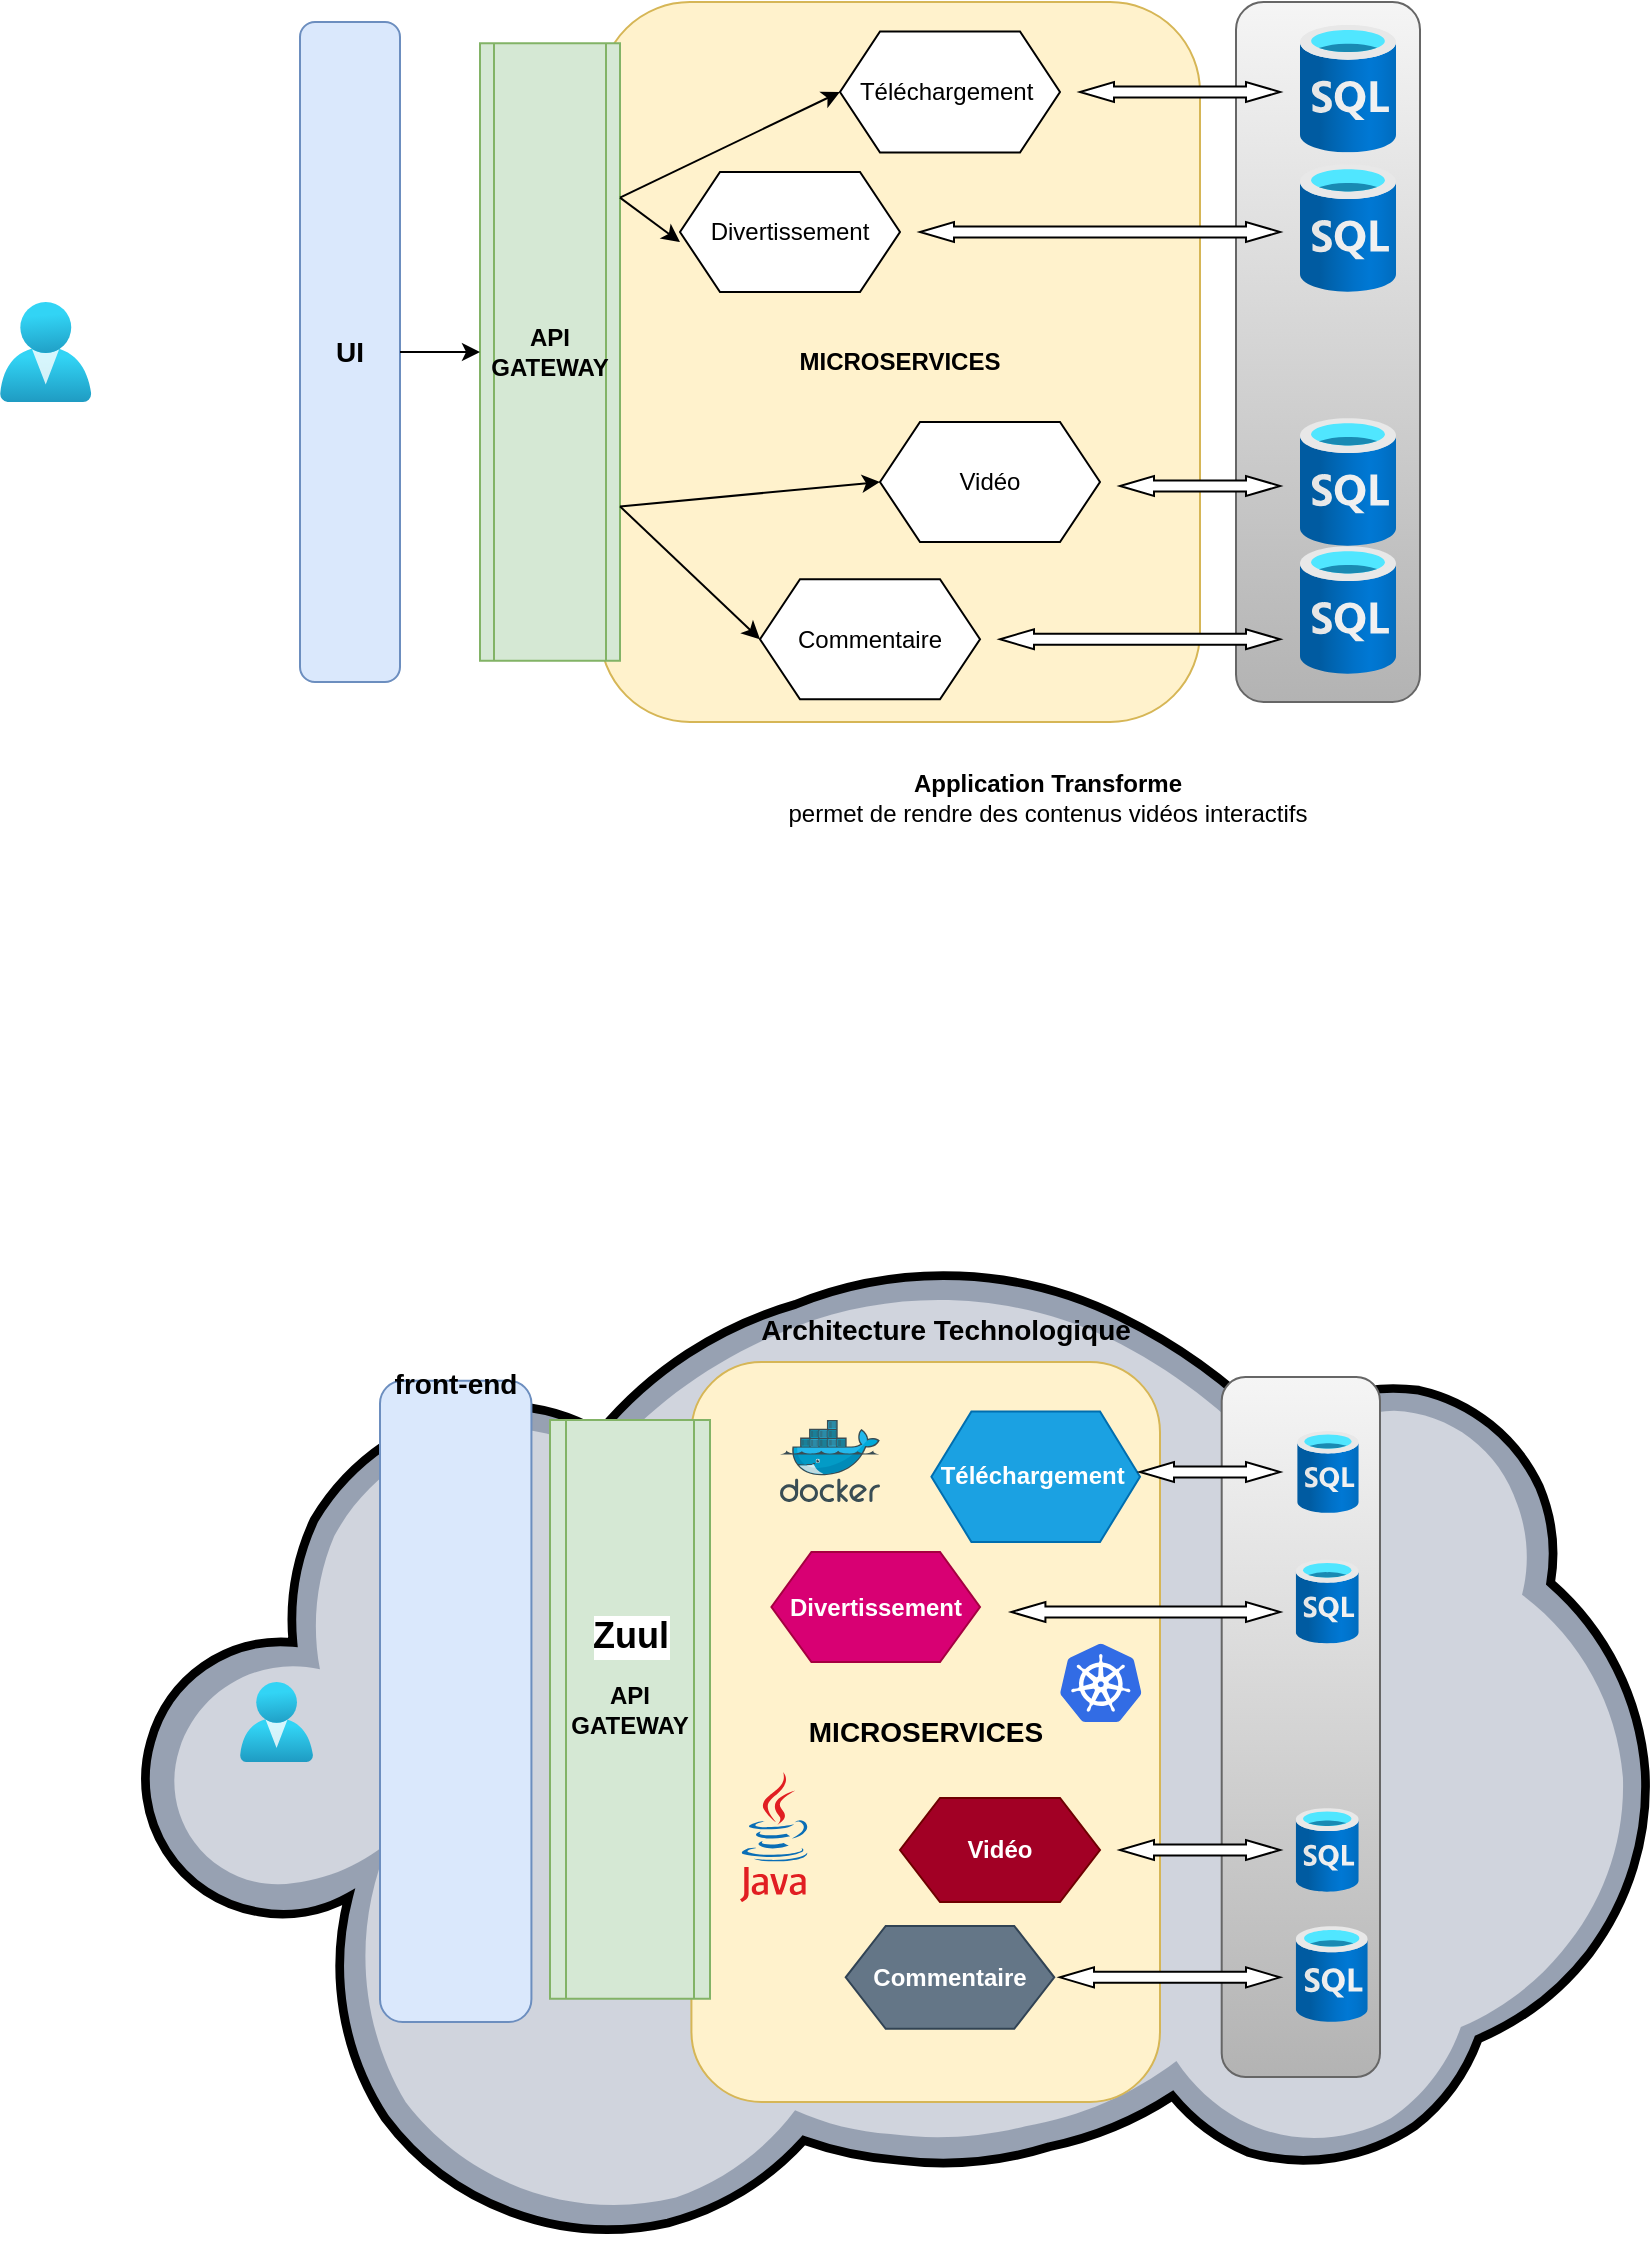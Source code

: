 <mxfile version="14.7.6" type="device" pages="3"><diagram id="pUMc9xVd5Epa0ZoWq3Q0" name="P5_ArchitectureLogiciel"><mxGraphModel dx="1258" dy="524" grid="1" gridSize="10" guides="1" tooltips="1" connect="1" arrows="1" fold="1" page="1" pageScale="1" pageWidth="1654" pageHeight="1169" math="0" shadow="0"><root><mxCell id="0"/><mxCell id="1" parent="0"/><mxCell id="tXisydP2hQz9zdaO1QcT-21" value="" style="verticalLabelPosition=bottom;aspect=fixed;html=1;verticalAlign=top;strokeColor=none;align=center;outlineConnect=0;shape=mxgraph.citrix.cloud;" parent="1" vertex="1"><mxGeometry x="270" y="750" width="754.29" height="492.27" as="geometry"/></mxCell><mxCell id="9t1rPQmI5wJeGuIOxhkQ-2" value="" style="aspect=fixed;html=1;points=[];align=center;image;fontSize=12;image=img/lib/azure2/identity/Users.svg;" parent="1" vertex="1"><mxGeometry x="200" y="270" width="45.71" height="50" as="geometry"/></mxCell><mxCell id="9t1rPQmI5wJeGuIOxhkQ-3" value="&lt;b&gt;&lt;font style=&quot;font-size: 14px&quot;&gt;UI&lt;br&gt;&lt;/font&gt;&lt;/b&gt;" style="rounded=1;whiteSpace=wrap;html=1;rotation=0;fillColor=#dae8fc;strokeColor=#6c8ebf;" parent="1" vertex="1"><mxGeometry x="350" y="130" width="50" height="330" as="geometry"/></mxCell><mxCell id="9t1rPQmI5wJeGuIOxhkQ-5" value="&lt;b&gt;MICROSERVICES&lt;/b&gt;" style="rounded=1;whiteSpace=wrap;html=1;fillColor=#fff2cc;strokeColor=#d6b656;" parent="1" vertex="1"><mxGeometry x="500" y="120" width="300" height="360" as="geometry"/></mxCell><mxCell id="9t1rPQmI5wJeGuIOxhkQ-4" value="&lt;b&gt;API GATEWAY&lt;/b&gt;" style="shape=process;whiteSpace=wrap;html=1;backgroundOutline=1;fillColor=#d5e8d4;strokeColor=#82b366;" parent="1" vertex="1"><mxGeometry x="440" y="140.63" width="70" height="308.75" as="geometry"/></mxCell><mxCell id="9t1rPQmI5wJeGuIOxhkQ-6" value="Téléchargement&amp;nbsp;" style="shape=hexagon;perimeter=hexagonPerimeter2;whiteSpace=wrap;html=1;fixedSize=1;" parent="1" vertex="1"><mxGeometry x="620" y="134.69" width="110" height="60.62" as="geometry"/></mxCell><mxCell id="9t1rPQmI5wJeGuIOxhkQ-7" value="Vidéo" style="shape=hexagon;perimeter=hexagonPerimeter2;whiteSpace=wrap;html=1;fixedSize=1;" parent="1" vertex="1"><mxGeometry x="640" y="330" width="110" height="60" as="geometry"/></mxCell><mxCell id="9t1rPQmI5wJeGuIOxhkQ-8" value="Commentaire" style="shape=hexagon;perimeter=hexagonPerimeter2;whiteSpace=wrap;html=1;fixedSize=1;" parent="1" vertex="1"><mxGeometry x="580" y="408.63" width="110" height="60" as="geometry"/></mxCell><mxCell id="9t1rPQmI5wJeGuIOxhkQ-9" value="Divertissement" style="shape=hexagon;perimeter=hexagonPerimeter2;whiteSpace=wrap;html=1;fixedSize=1;" parent="1" vertex="1"><mxGeometry x="540" y="205" width="110" height="60" as="geometry"/></mxCell><mxCell id="9t1rPQmI5wJeGuIOxhkQ-10" value="" style="rounded=1;whiteSpace=wrap;html=1;gradientColor=#b3b3b3;fillColor=#f5f5f5;strokeColor=#666666;" parent="1" vertex="1"><mxGeometry x="818" y="120" width="92" height="350" as="geometry"/></mxCell><mxCell id="9t1rPQmI5wJeGuIOxhkQ-11" value="" style="aspect=fixed;html=1;points=[];align=center;image;fontSize=12;image=img/lib/azure2/databases/SQL_Database.svg;" parent="1" vertex="1"><mxGeometry x="850" y="131.31" width="48" height="64" as="geometry"/></mxCell><mxCell id="9t1rPQmI5wJeGuIOxhkQ-12" value="" style="aspect=fixed;html=1;points=[];align=center;image;fontSize=12;image=img/lib/azure2/databases/SQL_Database.svg;" parent="1" vertex="1"><mxGeometry x="850" y="201" width="48" height="64" as="geometry"/></mxCell><mxCell id="9t1rPQmI5wJeGuIOxhkQ-13" value="" style="aspect=fixed;html=1;points=[];align=center;image;fontSize=12;image=img/lib/azure2/databases/SQL_Database.svg;" parent="1" vertex="1"><mxGeometry x="850" y="328" width="48" height="64" as="geometry"/></mxCell><mxCell id="9t1rPQmI5wJeGuIOxhkQ-14" value="&lt;span style=&quot;color: rgba(0 , 0 , 0 , 0) ; font-family: monospace ; font-size: 0px ; background-color: rgb(248 , 249 , 250)&quot;&gt;NNo&lt;/span&gt;" style="aspect=fixed;html=1;points=[];align=center;image;fontSize=12;image=img/lib/azure2/databases/SQL_Database.svg;" parent="1" vertex="1"><mxGeometry x="850" y="392" width="48" height="64" as="geometry"/></mxCell><mxCell id="9t1rPQmI5wJeGuIOxhkQ-15" value="" style="html=1;shadow=0;dashed=0;align=center;verticalAlign=middle;shape=mxgraph.arrows2.twoWayArrow;dy=0.45;dx=17;" parent="1" vertex="1"><mxGeometry x="660" y="230" width="180" height="10" as="geometry"/></mxCell><mxCell id="9t1rPQmI5wJeGuIOxhkQ-16" value="" style="html=1;shadow=0;dashed=0;align=center;verticalAlign=middle;shape=mxgraph.arrows2.twoWayArrow;dy=0.45;dx=17;" parent="1" vertex="1"><mxGeometry x="740" y="160" width="100" height="10" as="geometry"/></mxCell><mxCell id="9t1rPQmI5wJeGuIOxhkQ-17" value="" style="html=1;shadow=0;dashed=0;align=center;verticalAlign=middle;shape=mxgraph.arrows2.twoWayArrow;dy=0.45;dx=17;" parent="1" vertex="1"><mxGeometry x="760" y="357" width="80" height="10" as="geometry"/></mxCell><mxCell id="9t1rPQmI5wJeGuIOxhkQ-18" value="" style="html=1;shadow=0;dashed=0;align=center;verticalAlign=middle;shape=mxgraph.arrows2.twoWayArrow;dy=0.45;dx=17;" parent="1" vertex="1"><mxGeometry x="700" y="433.63" width="140" height="10" as="geometry"/></mxCell><mxCell id="S5S-vaUTRnELw6RfT558-2" value="&lt;b&gt;Application Transforme&lt;br&gt;&lt;/b&gt;permet de rendre des contenus vidéos interactifs" style="text;html=1;strokeColor=none;fillColor=none;align=center;verticalAlign=middle;whiteSpace=wrap;rounded=0;" parent="1" vertex="1"><mxGeometry x="483.71" y="492.5" width="480" height="50" as="geometry"/></mxCell><mxCell id="tXisydP2hQz9zdaO1QcT-2" value="" style="aspect=fixed;html=1;points=[];align=center;image;fontSize=12;image=img/lib/azure2/identity/Users.svg;" parent="1" vertex="1"><mxGeometry x="320" y="960" width="36.57" height="40" as="geometry"/></mxCell><mxCell id="tXisydP2hQz9zdaO1QcT-3" value="&lt;b&gt;&lt;font style=&quot;font-size: 14px&quot;&gt;front-end&lt;br&gt;&lt;br&gt;&lt;br&gt;&lt;br&gt;&lt;br&gt;&lt;br&gt;&lt;br&gt;&lt;br&gt;&lt;br&gt;&lt;br&gt;&lt;br&gt;&lt;br&gt;&lt;br&gt;&lt;br&gt;&lt;br&gt;&lt;br&gt;&lt;br&gt;&lt;br&gt;&lt;br&gt;&lt;br&gt;&lt;/font&gt;&lt;/b&gt;" style="rounded=1;whiteSpace=wrap;html=1;rotation=0;fillColor=#dae8fc;strokeColor=#6c8ebf;" parent="1" vertex="1"><mxGeometry x="390" y="809.38" width="75.71" height="320.62" as="geometry"/></mxCell><mxCell id="tXisydP2hQz9zdaO1QcT-4" value="&lt;b&gt;&lt;font style=&quot;font-size: 14px&quot;&gt;MICROSERVICES&lt;/font&gt;&lt;/b&gt;" style="rounded=1;whiteSpace=wrap;html=1;fillColor=#fff2cc;strokeColor=#d6b656;" parent="1" vertex="1"><mxGeometry x="545.71" y="800" width="234.29" height="370" as="geometry"/></mxCell><mxCell id="tXisydP2hQz9zdaO1QcT-5" value="&lt;b&gt;API GATEWAY&lt;/b&gt;" style="shape=process;whiteSpace=wrap;html=1;backgroundOutline=1;fillColor=#d5e8d4;strokeColor=#82b366;" parent="1" vertex="1"><mxGeometry x="475" y="829" width="80" height="289.37" as="geometry"/></mxCell><mxCell id="tXisydP2hQz9zdaO1QcT-6" value="&lt;font style=&quot;vertical-align: inherit&quot;&gt;&lt;font style=&quot;vertical-align: inherit&quot;&gt;&lt;b&gt;Téléchargement&amp;nbsp;&lt;/b&gt;&lt;/font&gt;&lt;/font&gt;" style="shape=hexagon;perimeter=hexagonPerimeter2;whiteSpace=wrap;html=1;fixedSize=1;fillColor=#1ba1e2;strokeColor=#006EAF;fontColor=#ffffff;" parent="1" vertex="1"><mxGeometry x="665.71" y="824.69" width="104.29" height="65.31" as="geometry"/></mxCell><mxCell id="tXisydP2hQz9zdaO1QcT-7" value="&lt;font style=&quot;vertical-align: inherit&quot;&gt;&lt;font style=&quot;vertical-align: inherit&quot;&gt;&lt;b&gt;Vidéo&lt;/b&gt;&lt;/font&gt;&lt;/font&gt;" style="shape=hexagon;perimeter=hexagonPerimeter2;whiteSpace=wrap;html=1;fixedSize=1;fillColor=#a20025;strokeColor=#6F0000;fontColor=#ffffff;" parent="1" vertex="1"><mxGeometry x="650" y="1018" width="100" height="52" as="geometry"/></mxCell><mxCell id="tXisydP2hQz9zdaO1QcT-8" value="&lt;font style=&quot;vertical-align: inherit&quot;&gt;&lt;font style=&quot;vertical-align: inherit&quot;&gt;&lt;b&gt;Commentaire&lt;/b&gt;&lt;/font&gt;&lt;/font&gt;" style="shape=hexagon;perimeter=hexagonPerimeter2;whiteSpace=wrap;html=1;fixedSize=1;fillColor=#647687;strokeColor=#314354;fontColor=#ffffff;" parent="1" vertex="1"><mxGeometry x="622.85" y="1082" width="104.29" height="51.37" as="geometry"/></mxCell><mxCell id="tXisydP2hQz9zdaO1QcT-9" value="&lt;font style=&quot;vertical-align: inherit&quot;&gt;&lt;font style=&quot;vertical-align: inherit&quot;&gt;&lt;b&gt;Divertissement&lt;/b&gt;&lt;/font&gt;&lt;/font&gt;" style="shape=hexagon;perimeter=hexagonPerimeter2;whiteSpace=wrap;html=1;fixedSize=1;fillColor=#d80073;strokeColor=#A50040;fontColor=#ffffff;" parent="1" vertex="1"><mxGeometry x="585.71" y="895" width="104.29" height="55" as="geometry"/></mxCell><mxCell id="tXisydP2hQz9zdaO1QcT-10" value="" style="rounded=1;whiteSpace=wrap;html=1;gradientColor=#b3b3b3;fillColor=#f5f5f5;strokeColor=#666666;" parent="1" vertex="1"><mxGeometry x="810.85" y="807.5" width="79.15" height="350" as="geometry"/></mxCell><mxCell id="tXisydP2hQz9zdaO1QcT-11" value="" style="aspect=fixed;html=1;points=[];align=center;image;fontSize=12;image=img/lib/azure2/databases/SQL_Database.svg;" parent="1" vertex="1"><mxGeometry x="848.61" y="834.5" width="30.76" height="41" as="geometry"/></mxCell><mxCell id="tXisydP2hQz9zdaO1QcT-12" value="" style="aspect=fixed;html=1;points=[];align=center;image;fontSize=12;image=img/lib/azure2/databases/SQL_Database.svg;" parent="1" vertex="1"><mxGeometry x="847.87" y="898.81" width="31.5" height="42" as="geometry"/></mxCell><mxCell id="tXisydP2hQz9zdaO1QcT-13" value="" style="aspect=fixed;html=1;points=[];align=center;image;fontSize=12;image=img/lib/azure2/databases/SQL_Database.svg;" parent="1" vertex="1"><mxGeometry x="847.87" y="1023" width="31.5" height="42" as="geometry"/></mxCell><mxCell id="tXisydP2hQz9zdaO1QcT-14" value="&lt;span style=&quot;color: rgba(0 , 0 , 0 , 0) ; font-family: monospace ; font-size: 0px ; background-color: rgb(248 , 249 , 250)&quot;&gt;NNo&lt;/span&gt;" style="aspect=fixed;html=1;points=[];align=center;image;fontSize=12;image=img/lib/azure2/databases/SQL_Database.svg;" parent="1" vertex="1"><mxGeometry x="847.87" y="1082" width="36" height="48" as="geometry"/></mxCell><mxCell id="tXisydP2hQz9zdaO1QcT-15" value="" style="html=1;shadow=0;dashed=0;align=center;verticalAlign=middle;shape=mxgraph.arrows2.twoWayArrow;dy=0.45;dx=17;" parent="1" vertex="1"><mxGeometry x="705.71" y="920" width="134.29" height="10" as="geometry"/></mxCell><mxCell id="tXisydP2hQz9zdaO1QcT-16" value="" style="html=1;shadow=0;dashed=0;align=center;verticalAlign=middle;shape=mxgraph.arrows2.twoWayArrow;dy=0.45;dx=17;" parent="1" vertex="1"><mxGeometry x="770" y="850" width="70" height="10" as="geometry"/></mxCell><mxCell id="tXisydP2hQz9zdaO1QcT-17" value="" style="html=1;shadow=0;dashed=0;align=center;verticalAlign=middle;shape=mxgraph.arrows2.twoWayArrow;dy=0.45;dx=17;" parent="1" vertex="1"><mxGeometry x="760" y="1039" width="80" height="10" as="geometry"/></mxCell><mxCell id="tXisydP2hQz9zdaO1QcT-18" value="" style="html=1;shadow=0;dashed=0;align=center;verticalAlign=middle;shape=mxgraph.arrows2.twoWayArrow;dy=0.45;dx=17;" parent="1" vertex="1"><mxGeometry x="730" y="1102.68" width="110" height="10" as="geometry"/></mxCell><mxCell id="tXisydP2hQz9zdaO1QcT-19" value="&lt;b&gt;&lt;font style=&quot;font-size: 14px&quot;&gt;Architecture Technologique&lt;/font&gt;&lt;/b&gt;" style="text;html=1;strokeColor=none;fillColor=none;align=center;verticalAlign=middle;whiteSpace=wrap;rounded=0;" parent="1" vertex="1"><mxGeometry x="528" y="759.38" width="290" height="50" as="geometry"/></mxCell><mxCell id="tXisydP2hQz9zdaO1QcT-22" value="" style="endArrow=classic;html=1;exitX=1;exitY=0.5;exitDx=0;exitDy=0;entryX=0;entryY=0.5;entryDx=0;entryDy=0;" parent="1" source="9t1rPQmI5wJeGuIOxhkQ-3" target="9t1rPQmI5wJeGuIOxhkQ-4" edge="1"><mxGeometry width="50" height="50" relative="1" as="geometry"><mxPoint x="530" y="370" as="sourcePoint"/><mxPoint x="580" y="320" as="targetPoint"/></mxGeometry></mxCell><mxCell id="tXisydP2hQz9zdaO1QcT-23" value="" style="endArrow=classic;html=1;exitX=1;exitY=0.75;exitDx=0;exitDy=0;entryX=0;entryY=0.5;entryDx=0;entryDy=0;" parent="1" source="9t1rPQmI5wJeGuIOxhkQ-4" target="9t1rPQmI5wJeGuIOxhkQ-8" edge="1"><mxGeometry width="50" height="50" relative="1" as="geometry"><mxPoint x="530" y="370" as="sourcePoint"/><mxPoint x="580" y="320" as="targetPoint"/></mxGeometry></mxCell><mxCell id="tXisydP2hQz9zdaO1QcT-24" value="" style="endArrow=classic;html=1;exitX=1;exitY=0.75;exitDx=0;exitDy=0;entryX=0;entryY=0.5;entryDx=0;entryDy=0;" parent="1" source="9t1rPQmI5wJeGuIOxhkQ-4" target="9t1rPQmI5wJeGuIOxhkQ-7" edge="1"><mxGeometry width="50" height="50" relative="1" as="geometry"><mxPoint x="530" y="370" as="sourcePoint"/><mxPoint x="580" y="320" as="targetPoint"/></mxGeometry></mxCell><mxCell id="tXisydP2hQz9zdaO1QcT-25" value="" style="endArrow=classic;html=1;exitX=1;exitY=0.25;exitDx=0;exitDy=0;entryX=0;entryY=0.5;entryDx=0;entryDy=0;" parent="1" source="9t1rPQmI5wJeGuIOxhkQ-4" target="9t1rPQmI5wJeGuIOxhkQ-6" edge="1"><mxGeometry width="50" height="50" relative="1" as="geometry"><mxPoint x="530" y="370" as="sourcePoint"/><mxPoint x="580" y="320" as="targetPoint"/></mxGeometry></mxCell><mxCell id="tXisydP2hQz9zdaO1QcT-26" value="" style="endArrow=classic;html=1;exitX=1;exitY=0.25;exitDx=0;exitDy=0;" parent="1" source="9t1rPQmI5wJeGuIOxhkQ-4" edge="1"><mxGeometry width="50" height="50" relative="1" as="geometry"><mxPoint x="530" y="370" as="sourcePoint"/><mxPoint x="540" y="240" as="targetPoint"/></mxGeometry></mxCell><mxCell id="gIbeKKlqpAtCAZjlIzEW-1" value="" style="shape=image;html=1;verticalAlign=top;verticalLabelPosition=bottom;labelBackgroundColor=#ffffff;imageAspect=0;aspect=fixed;image=https://cdn4.iconfinder.com/data/icons/logos-and-brands/512/21_Angular_logo_logos-128.png" parent="1" vertex="1"><mxGeometry x="401.85" y="940.81" width="52" height="52" as="geometry"/></mxCell><mxCell id="gIbeKKlqpAtCAZjlIzEW-2" value="&lt;b&gt;&lt;font style=&quot;font-size: 18px&quot;&gt;Zuul&lt;/font&gt;&lt;/b&gt;" style="shape=image;html=1;verticalAlign=top;verticalLabelPosition=bottom;labelBackgroundColor=#ffffff;imageAspect=0;aspect=fixed;image=https://cdn2.iconfinder.com/data/icons/metro-ui-dock/128/Netflix.png" parent="1" vertex="1"><mxGeometry x="490" y="870" width="50" height="50" as="geometry"/></mxCell><mxCell id="gIbeKKlqpAtCAZjlIzEW-3" value="" style="dashed=0;outlineConnect=0;html=1;align=center;labelPosition=center;verticalLabelPosition=bottom;verticalAlign=top;shape=mxgraph.weblogos.java" parent="1" vertex="1"><mxGeometry x="570" y="1005" width="34.4" height="65" as="geometry"/></mxCell><mxCell id="gIbeKKlqpAtCAZjlIzEW-8" value="" style="aspect=fixed;html=1;points=[];align=center;image;fontSize=12;image=img/lib/mscae/Docker.svg;" parent="1" vertex="1"><mxGeometry x="590" y="829" width="50" height="41" as="geometry"/></mxCell><mxCell id="gIbeKKlqpAtCAZjlIzEW-9" value="" style="aspect=fixed;html=1;points=[];align=center;image;fontSize=12;image=img/lib/mscae/Kubernetes.svg;" parent="1" vertex="1"><mxGeometry x="730" y="940.81" width="40.82" height="39.19" as="geometry"/></mxCell></root></mxGraphModel></diagram><diagram id="hjL-V4c-3kg9v6kf9iGP" name="ProcessMediaComp"><mxGraphModel dx="806" dy="433" grid="1" gridSize="10" guides="1" tooltips="1" connect="1" arrows="1" fold="1" page="1" pageScale="1" pageWidth="1654" pageHeight="1169" math="0" shadow="0"><root><mxCell id="fAOwIdGomy9TJNOROD_w-0"/><mxCell id="fAOwIdGomy9TJNOROD_w-1" parent="fAOwIdGomy9TJNOROD_w-0"/><mxCell id="n7_NuazcCEwpiNSKnWYQ-0" value="&lt;b&gt;Création de vidéo non interactive&lt;/b&gt;" style="rounded=1;whiteSpace=wrap;html=1;fillColor=#fff2cc;strokeColor=#d6b656;" parent="fAOwIdGomy9TJNOROD_w-1" vertex="1"><mxGeometry x="180" y="200" width="120" height="150" as="geometry"/></mxCell><mxCell id="n7_NuazcCEwpiNSKnWYQ-1" value="" style="shape=flexArrow;endArrow=classic;html=1;" parent="fAOwIdGomy9TJNOROD_w-1" edge="1"><mxGeometry width="50" height="50" relative="1" as="geometry"><mxPoint x="330" y="274.5" as="sourcePoint"/><mxPoint x="425" y="275" as="targetPoint"/></mxGeometry></mxCell><mxCell id="n7_NuazcCEwpiNSKnWYQ-2" value="&lt;b&gt;Ajout de l'interactivité&lt;/b&gt;" style="rounded=1;whiteSpace=wrap;html=1;fillColor=#dae8fc;strokeColor=#6c8ebf;" parent="fAOwIdGomy9TJNOROD_w-1" vertex="1"><mxGeometry x="440" y="200" width="120" height="150" as="geometry"/></mxCell><mxCell id="n7_NuazcCEwpiNSKnWYQ-3" value="" style="shape=flexArrow;endArrow=classic;html=1;" parent="fAOwIdGomy9TJNOROD_w-1" edge="1"><mxGeometry width="50" height="50" relative="1" as="geometry"><mxPoint x="580" y="269.5" as="sourcePoint"/><mxPoint x="675" y="270" as="targetPoint"/><Array as="points"><mxPoint x="655" y="270"/></Array></mxGeometry></mxCell><mxCell id="n7_NuazcCEwpiNSKnWYQ-4" value="&lt;b&gt;Média composite&lt;/b&gt;" style="rounded=1;whiteSpace=wrap;html=1;fillColor=#d5e8d4;strokeColor=#82b366;" parent="fAOwIdGomy9TJNOROD_w-1" vertex="1"><mxGeometry x="690" y="200" width="120" height="150" as="geometry"/></mxCell><mxCell id="JrNVkywK7n35lD8ylv4X-1" value="&lt;font style=&quot;font-size: 18px&quot;&gt;&lt;b&gt;Processus de création de média composite&lt;/b&gt;&lt;/font&gt;" style="text;html=1;strokeColor=none;fillColor=none;align=center;verticalAlign=middle;whiteSpace=wrap;rounded=0;" parent="fAOwIdGomy9TJNOROD_w-1" vertex="1"><mxGeometry x="260" y="130" width="440" height="60" as="geometry"/></mxCell><mxCell id="tNy2lYZ1X1J8c4fPFJAF-0" value="&lt;b&gt;&lt;font style=&quot;font-size: 14px&quot;&gt;Département clé&lt;/font&gt;&lt;/b&gt;" style="rounded=0;whiteSpace=wrap;html=1;fillColor=#f0a30a;strokeColor=#BD7000;fontColor=#000000;" parent="fAOwIdGomy9TJNOROD_w-1" vertex="1"><mxGeometry x="180" y="400" width="120" height="70" as="geometry"/></mxCell><mxCell id="tNy2lYZ1X1J8c4fPFJAF-1" value="&lt;b&gt;&lt;font style=&quot;font-size: 14px&quot;&gt;Département clé&lt;/font&gt;&lt;/b&gt;" style="rounded=0;whiteSpace=wrap;html=1;fillColor=#f0a30a;strokeColor=#BD7000;fontColor=#000000;" parent="fAOwIdGomy9TJNOROD_w-1" vertex="1"><mxGeometry x="440" y="400" width="120" height="70" as="geometry"/></mxCell><mxCell id="tNy2lYZ1X1J8c4fPFJAF-2" value="" style="endArrow=none;dashed=1;html=1;dashPattern=1 3;strokeWidth=2;exitX=0.5;exitY=0;exitDx=0;exitDy=0;entryX=0.5;entryY=1;entryDx=0;entryDy=0;" parent="fAOwIdGomy9TJNOROD_w-1" source="tNy2lYZ1X1J8c4fPFJAF-0" target="n7_NuazcCEwpiNSKnWYQ-0" edge="1"><mxGeometry width="50" height="50" relative="1" as="geometry"><mxPoint x="480" y="360" as="sourcePoint"/><mxPoint x="530" y="310" as="targetPoint"/></mxGeometry></mxCell><mxCell id="tNy2lYZ1X1J8c4fPFJAF-3" value="" style="endArrow=none;dashed=1;html=1;dashPattern=1 3;strokeWidth=2;exitX=0.442;exitY=0.014;exitDx=0;exitDy=0;exitPerimeter=0;entryX=0.45;entryY=0.993;entryDx=0;entryDy=0;entryPerimeter=0;" parent="fAOwIdGomy9TJNOROD_w-1" source="tNy2lYZ1X1J8c4fPFJAF-1" target="n7_NuazcCEwpiNSKnWYQ-2" edge="1"><mxGeometry width="50" height="50" relative="1" as="geometry"><mxPoint x="480" y="360" as="sourcePoint"/><mxPoint x="530" y="310" as="targetPoint"/></mxGeometry></mxCell></root></mxGraphModel></diagram><diagram id="6nB-aErFoxFwyBgQGFFw" name="P5_ArchitecureCible"><mxGraphModel dx="1258" dy="467" grid="1" gridSize="10" guides="1" tooltips="1" connect="1" arrows="1" fold="1" page="1" pageScale="1" pageWidth="1654" pageHeight="1169" math="0" shadow="0"><root><mxCell id="tL6YyTxdgwVp3SlDPgAo-0"/><mxCell id="tL6YyTxdgwVp3SlDPgAo-1" parent="tL6YyTxdgwVp3SlDPgAo-0"/><mxCell id="nYwAxlq-mWg6T8omfRET-1" value="&lt;b&gt;CLOUD&lt;/b&gt;" style="verticalLabelPosition=bottom;aspect=fixed;html=1;verticalAlign=top;strokeColor=none;align=center;outlineConnect=0;shape=mxgraph.citrix.cloud;" parent="tL6YyTxdgwVp3SlDPgAo-1" vertex="1"><mxGeometry x="740" y="480" width="247.84" height="161.75" as="geometry"/></mxCell><mxCell id="JIOysM3Du1MkoucuSuc--4" value="" style="rounded=1;whiteSpace=wrap;html=1;" parent="tL6YyTxdgwVp3SlDPgAo-1" vertex="1"><mxGeometry x="1080" y="480" width="160" height="210" as="geometry"/></mxCell><mxCell id="tL6YyTxdgwVp3SlDPgAo-2" value="Pub&amp;nbsp;" style="rounded=1;whiteSpace=wrap;html=1;fillColor=#f8cecc;strokeColor=#b85450;" parent="tL6YyTxdgwVp3SlDPgAo-1" vertex="1"><mxGeometry x="540" y="555" width="120" height="60" as="geometry"/></mxCell><mxCell id="tL6YyTxdgwVp3SlDPgAo-4" value="Médias composites" style="rounded=1;whiteSpace=wrap;html=1;fillColor=#cce5ff;strokeColor=#36393d;" parent="tL6YyTxdgwVp3SlDPgAo-1" vertex="1"><mxGeometry x="1080" y="440" width="160" height="30" as="geometry"/></mxCell><mxCell id="tL6YyTxdgwVp3SlDPgAo-5" value="" style="html=1;shadow=0;dashed=0;align=center;verticalAlign=middle;shape=mxgraph.arrows2.arrow;dy=0.6;dx=40;notch=0;fillColor=#d5e8d4;strokeColor=#82b366;" parent="tL6YyTxdgwVp3SlDPgAo-1" vertex="1"><mxGeometry x="670" y="570" width="70" height="30" as="geometry"/></mxCell><mxCell id="tL6YyTxdgwVp3SlDPgAo-9" value="" style="html=1;shadow=0;dashed=0;align=center;verticalAlign=middle;shape=mxgraph.arrows2.arrow;dy=0.44;dx=44;notch=0;fillColor=#d5e8d4;strokeColor=#82b366;" parent="tL6YyTxdgwVp3SlDPgAo-1" vertex="1"><mxGeometry x="1000" y="548.38" width="70" height="25" as="geometry"/></mxCell><mxCell id="tL6YyTxdgwVp3SlDPgAo-10" value="Animation" style="rounded=1;whiteSpace=wrap;html=1;fillColor=#f8cecc;strokeColor=#b85450;" parent="tL6YyTxdgwVp3SlDPgAo-1" vertex="1"><mxGeometry x="540" y="480" width="120" height="60" as="geometry"/></mxCell><mxCell id="tL6YyTxdgwVp3SlDPgAo-11" value="&amp;nbsp;Documentaire" style="rounded=1;whiteSpace=wrap;html=1;fillColor=#f8cecc;strokeColor=#b85450;" parent="tL6YyTxdgwVp3SlDPgAo-1" vertex="1"><mxGeometry x="540" y="630" width="120" height="60" as="geometry"/></mxCell><mxCell id="tL6YyTxdgwVp3SlDPgAo-12" value="" style="html=1;shadow=0;dashed=0;align=center;verticalAlign=middle;shape=mxgraph.arrows2.arrow;dy=0.6;dx=40;notch=0;fillColor=#d5e8d4;strokeColor=#82b366;" parent="tL6YyTxdgwVp3SlDPgAo-1" vertex="1"><mxGeometry x="670" y="635" width="70" height="30" as="geometry"/></mxCell><mxCell id="tL6YyTxdgwVp3SlDPgAo-13" value="" style="html=1;shadow=0;dashed=0;align=center;verticalAlign=middle;shape=mxgraph.arrows2.arrow;dy=0.6;dx=40;notch=0;fillColor=#d5e8d4;strokeColor=#82b366;" parent="tL6YyTxdgwVp3SlDPgAo-1" vertex="1"><mxGeometry x="670" y="500" width="70" height="30" as="geometry"/></mxCell><mxCell id="JIOysM3Du1MkoucuSuc--1" value="Animations&lt;br&gt;interactives" style="rounded=1;whiteSpace=wrap;html=1;fillColor=#e1d5e7;strokeColor=#9673a6;" parent="tL6YyTxdgwVp3SlDPgAo-1" vertex="1"><mxGeometry x="1100" y="495" width="120" height="60" as="geometry"/></mxCell><mxCell id="JIOysM3Du1MkoucuSuc--2" value="Pubs&lt;br&gt;&amp;nbsp;interactives&amp;nbsp;" style="rounded=1;whiteSpace=wrap;html=1;fillColor=#e1d5e7;strokeColor=#9673a6;" parent="tL6YyTxdgwVp3SlDPgAo-1" vertex="1"><mxGeometry x="1100" y="557.5" width="120" height="60" as="geometry"/></mxCell><mxCell id="JIOysM3Du1MkoucuSuc--3" value="&amp;nbsp;Documentaires interactifs" style="rounded=1;whiteSpace=wrap;html=1;fillColor=#e1d5e7;strokeColor=#9673a6;" parent="tL6YyTxdgwVp3SlDPgAo-1" vertex="1"><mxGeometry x="1100" y="620" width="120" height="60" as="geometry"/></mxCell><mxCell id="bbrY26J9hph4qZRTqnV4-0" value="Médias&amp;nbsp;" style="rounded=1;whiteSpace=wrap;html=1;fillColor=#cce5ff;strokeColor=#36393d;" parent="tL6YyTxdgwVp3SlDPgAo-1" vertex="1"><mxGeometry x="530" y="440" width="130" height="30" as="geometry"/></mxCell><mxCell id="bbrY26J9hph4qZRTqnV4-2" value="Application Transforme" style="ellipse;whiteSpace=wrap;html=1;" parent="tL6YyTxdgwVp3SlDPgAo-1" vertex="1"><mxGeometry x="780" y="520" width="80" height="65" as="geometry"/></mxCell><mxCell id="bbrY26J9hph4qZRTqnV4-3" value="Vidio360" style="ellipse;whiteSpace=wrap;html=1;" parent="tL6YyTxdgwVp3SlDPgAo-1" vertex="1"><mxGeometry x="880" y="540" width="80" height="65" as="geometry"/></mxCell><mxCell id="bbrY26J9hph4qZRTqnV4-4" value="&lt;b&gt;&lt;br&gt;&lt;br&gt;&lt;br&gt;&lt;br&gt;&lt;br&gt;Studio d'animation&lt;br&gt;&lt;br&gt;&lt;br&gt;&lt;br&gt;&lt;br&gt;&lt;br&gt;&lt;br&gt;&lt;br&gt;&lt;br&gt;&lt;br&gt;&lt;/b&gt;" style="rounded=1;whiteSpace=wrap;html=1;fillColor=#fff2cc;strokeColor=#d6b656;" parent="tL6YyTxdgwVp3SlDPgAo-1" vertex="1"><mxGeometry x="260" y="450" width="170" height="90" as="geometry"/></mxCell><mxCell id="bbrY26J9hph4qZRTqnV4-5" value="&lt;b&gt;back-office&lt;br&gt;&lt;br&gt;&lt;br&gt;&lt;br&gt;&lt;br&gt;&lt;br&gt;&lt;br&gt;&lt;br&gt;&lt;br&gt;&lt;br&gt;&lt;br&gt;&amp;nbsp;&amp;nbsp;&lt;br&gt;&lt;br&gt;&lt;/b&gt;" style="rounded=1;whiteSpace=wrap;html=1;fillColor=#fff2cc;strokeColor=#d6b656;" parent="tL6YyTxdgwVp3SlDPgAo-1" vertex="1"><mxGeometry x="260" y="557.5" width="170" height="182.5" as="geometry"/></mxCell><mxCell id="bbrY26J9hph4qZRTqnV4-6" value="&amp;nbsp;animation 2D" style="ellipse;whiteSpace=wrap;html=1;" parent="tL6YyTxdgwVp3SlDPgAo-1" vertex="1"><mxGeometry x="270" y="480" width="70" height="50" as="geometry"/></mxCell><mxCell id="bbrY26J9hph4qZRTqnV4-7" value="&amp;nbsp;animation 3D" style="ellipse;whiteSpace=wrap;html=1;" parent="tL6YyTxdgwVp3SlDPgAo-1" vertex="1"><mxGeometry x="350" y="485" width="70" height="50" as="geometry"/></mxCell><mxCell id="bbrY26J9hph4qZRTqnV4-8" value="Enregistrement audio vidéo" style="ellipse;whiteSpace=wrap;html=1;" parent="tL6YyTxdgwVp3SlDPgAo-1" vertex="1"><mxGeometry x="270" y="585" width="100" height="70" as="geometry"/></mxCell><mxCell id="bbrY26J9hph4qZRTqnV4-9" value="mixage,montage et effet" style="ellipse;whiteSpace=wrap;html=1;" parent="tL6YyTxdgwVp3SlDPgAo-1" vertex="1"><mxGeometry x="300" y="655" width="120" height="65" as="geometry"/></mxCell><mxCell id="bbrY26J9hph4qZRTqnV4-10" value="" style="html=1;shadow=0;dashed=0;align=center;verticalAlign=middle;shape=mxgraph.arrows2.arrow;dy=0.6;dx=40;notch=0;fillColor=#d5e8d4;strokeColor=#82b366;" parent="tL6YyTxdgwVp3SlDPgAo-1" vertex="1"><mxGeometry x="440" y="570" width="90" height="45" as="geometry"/></mxCell><mxCell id="bbrY26J9hph4qZRTqnV4-11" value="" style="html=1;shadow=0;dashed=0;align=center;verticalAlign=middle;shape=mxgraph.arrows2.arrow;dy=0.6;dx=40;notch=0;fillColor=#d5e8d4;strokeColor=#82b366;" parent="tL6YyTxdgwVp3SlDPgAo-1" vertex="1"><mxGeometry x="440" y="635" width="90" height="45" as="geometry"/></mxCell><mxCell id="bbrY26J9hph4qZRTqnV4-12" value="" style="html=1;shadow=0;dashed=0;align=center;verticalAlign=middle;shape=mxgraph.arrows2.arrow;dy=0.6;dx=40;notch=0;fillColor=#d5e8d4;strokeColor=#82b366;" parent="tL6YyTxdgwVp3SlDPgAo-1" vertex="1"><mxGeometry x="440" y="485" width="90" height="45" as="geometry"/></mxCell><mxCell id="bbrY26J9hph4qZRTqnV4-15" value="&lt;b&gt;&lt;font style=&quot;font-size: 18px&quot;&gt;ETAT EXISTANT&lt;/font&gt;&lt;/b&gt;" style="html=1;shadow=0;dashed=0;align=center;verticalAlign=middle;shape=mxgraph.arrows2.twoWayArrow;dy=0.53;dx=43;fillColor=#ffcc99;strokeColor=#36393d;" parent="tL6YyTxdgwVp3SlDPgAo-1" vertex="1"><mxGeometry x="260" y="750" width="400" height="60" as="geometry"/></mxCell><mxCell id="bbrY26J9hph4qZRTqnV4-16" value="&lt;b&gt;&lt;font style=&quot;font-size: 18px&quot;&gt;OBJECTIF&lt;/font&gt;&lt;/b&gt;" style="html=1;shadow=0;dashed=0;align=center;verticalAlign=middle;shape=mxgraph.arrows2.twoWayArrow;dy=0.53;dx=43;fillColor=#ffff88;strokeColor=#36393d;" parent="tL6YyTxdgwVp3SlDPgAo-1" vertex="1"><mxGeometry x="680" y="750" width="560" height="60" as="geometry"/></mxCell><mxCell id="nYwAxlq-mWg6T8omfRET-3" value="Laboratoire de média interactifs" style="rounded=1;whiteSpace=wrap;html=1;fillColor=#cce5ff;strokeColor=#36393d;" parent="tL6YyTxdgwVp3SlDPgAo-1" vertex="1"><mxGeometry x="760" y="440" width="240" height="30" as="geometry"/></mxCell><mxCell id="Mwrmcq3SHiPA85bfFBOD-2" value="Pub&amp;nbsp;" style="rounded=1;whiteSpace=wrap;html=1;fillColor=#f8cecc;strokeColor=#b85450;" vertex="1" parent="tL6YyTxdgwVp3SlDPgAo-1"><mxGeometry x="540" y="1045" width="120" height="60" as="geometry"/></mxCell><mxCell id="Mwrmcq3SHiPA85bfFBOD-4" value="" style="html=1;shadow=0;dashed=0;align=center;verticalAlign=middle;shape=mxgraph.arrows2.arrow;dy=0.6;dx=40;notch=0;fillColor=#d5e8d4;strokeColor=#82b366;" vertex="1" parent="tL6YyTxdgwVp3SlDPgAo-1"><mxGeometry x="670" y="1060" width="70" height="30" as="geometry"/></mxCell><mxCell id="Mwrmcq3SHiPA85bfFBOD-6" value="Animation" style="rounded=1;whiteSpace=wrap;html=1;fillColor=#f8cecc;strokeColor=#b85450;" vertex="1" parent="tL6YyTxdgwVp3SlDPgAo-1"><mxGeometry x="540" y="970" width="120" height="60" as="geometry"/></mxCell><mxCell id="Mwrmcq3SHiPA85bfFBOD-7" value="&amp;nbsp;Documentaire" style="rounded=1;whiteSpace=wrap;html=1;fillColor=#f8cecc;strokeColor=#b85450;" vertex="1" parent="tL6YyTxdgwVp3SlDPgAo-1"><mxGeometry x="540" y="1120" width="120" height="60" as="geometry"/></mxCell><mxCell id="Mwrmcq3SHiPA85bfFBOD-8" value="" style="html=1;shadow=0;dashed=0;align=center;verticalAlign=middle;shape=mxgraph.arrows2.arrow;dy=0.6;dx=40;notch=0;fillColor=#d5e8d4;strokeColor=#82b366;" vertex="1" parent="tL6YyTxdgwVp3SlDPgAo-1"><mxGeometry x="670" y="1125" width="70" height="30" as="geometry"/></mxCell><mxCell id="Mwrmcq3SHiPA85bfFBOD-9" value="" style="html=1;shadow=0;dashed=0;align=center;verticalAlign=middle;shape=mxgraph.arrows2.arrow;dy=0.6;dx=40;notch=0;fillColor=#d5e8d4;strokeColor=#82b366;" vertex="1" parent="tL6YyTxdgwVp3SlDPgAo-1"><mxGeometry x="670" y="990" width="70" height="30" as="geometry"/></mxCell><mxCell id="Mwrmcq3SHiPA85bfFBOD-13" value="Médias&amp;nbsp;" style="rounded=1;whiteSpace=wrap;html=1;fillColor=#cce5ff;strokeColor=#36393d;" vertex="1" parent="tL6YyTxdgwVp3SlDPgAo-1"><mxGeometry x="530" y="930" width="130" height="30" as="geometry"/></mxCell><mxCell id="Mwrmcq3SHiPA85bfFBOD-16" value="&lt;b&gt;&lt;br&gt;&lt;br&gt;&lt;br&gt;&lt;br&gt;&lt;br&gt;Studio d'animation&lt;br&gt;&lt;br&gt;&lt;br&gt;&lt;br&gt;&lt;br&gt;&lt;br&gt;&lt;br&gt;&lt;br&gt;&lt;br&gt;&lt;br&gt;&lt;/b&gt;" style="rounded=1;whiteSpace=wrap;html=1;fillColor=#fff2cc;strokeColor=#d6b656;" vertex="1" parent="tL6YyTxdgwVp3SlDPgAo-1"><mxGeometry x="260" y="940" width="170" height="90" as="geometry"/></mxCell><mxCell id="Mwrmcq3SHiPA85bfFBOD-17" value="&lt;b&gt;back-office&lt;br&gt;&lt;br&gt;&lt;br&gt;&lt;br&gt;&lt;br&gt;&lt;br&gt;&lt;br&gt;&lt;br&gt;&lt;br&gt;&lt;br&gt;&lt;br&gt;&amp;nbsp;&amp;nbsp;&lt;br&gt;&lt;br&gt;&lt;/b&gt;" style="rounded=1;whiteSpace=wrap;html=1;fillColor=#fff2cc;strokeColor=#d6b656;" vertex="1" parent="tL6YyTxdgwVp3SlDPgAo-1"><mxGeometry x="260" y="1047.5" width="170" height="182.5" as="geometry"/></mxCell><mxCell id="Mwrmcq3SHiPA85bfFBOD-18" value="&amp;nbsp;animation 2D" style="ellipse;whiteSpace=wrap;html=1;" vertex="1" parent="tL6YyTxdgwVp3SlDPgAo-1"><mxGeometry x="270" y="970" width="70" height="50" as="geometry"/></mxCell><mxCell id="Mwrmcq3SHiPA85bfFBOD-19" value="&amp;nbsp;animation 3D" style="ellipse;whiteSpace=wrap;html=1;" vertex="1" parent="tL6YyTxdgwVp3SlDPgAo-1"><mxGeometry x="350" y="975" width="70" height="50" as="geometry"/></mxCell><mxCell id="Mwrmcq3SHiPA85bfFBOD-20" value="Enregistrement audio vidéo" style="ellipse;whiteSpace=wrap;html=1;" vertex="1" parent="tL6YyTxdgwVp3SlDPgAo-1"><mxGeometry x="270" y="1075" width="100" height="70" as="geometry"/></mxCell><mxCell id="Mwrmcq3SHiPA85bfFBOD-21" value="mixage,montage et effet" style="ellipse;whiteSpace=wrap;html=1;" vertex="1" parent="tL6YyTxdgwVp3SlDPgAo-1"><mxGeometry x="300" y="1145" width="120" height="65" as="geometry"/></mxCell><mxCell id="Mwrmcq3SHiPA85bfFBOD-22" value="" style="html=1;shadow=0;dashed=0;align=center;verticalAlign=middle;shape=mxgraph.arrows2.arrow;dy=0.6;dx=40;notch=0;fillColor=#d5e8d4;strokeColor=#82b366;" vertex="1" parent="tL6YyTxdgwVp3SlDPgAo-1"><mxGeometry x="440" y="1060" width="90" height="45" as="geometry"/></mxCell><mxCell id="Mwrmcq3SHiPA85bfFBOD-23" value="" style="html=1;shadow=0;dashed=0;align=center;verticalAlign=middle;shape=mxgraph.arrows2.arrow;dy=0.6;dx=40;notch=0;fillColor=#d5e8d4;strokeColor=#82b366;" vertex="1" parent="tL6YyTxdgwVp3SlDPgAo-1"><mxGeometry x="440" y="1125" width="90" height="45" as="geometry"/></mxCell><mxCell id="Mwrmcq3SHiPA85bfFBOD-24" value="" style="html=1;shadow=0;dashed=0;align=center;verticalAlign=middle;shape=mxgraph.arrows2.arrow;dy=0.6;dx=40;notch=0;fillColor=#d5e8d4;strokeColor=#82b366;" vertex="1" parent="tL6YyTxdgwVp3SlDPgAo-1"><mxGeometry x="440" y="975" width="90" height="45" as="geometry"/></mxCell><mxCell id="Mwrmcq3SHiPA85bfFBOD-25" value="&lt;b&gt;&lt;font style=&quot;font-size: 18px&quot;&gt;ETAT EXISTANT&lt;/font&gt;&lt;/b&gt;" style="html=1;shadow=0;dashed=0;align=center;verticalAlign=middle;shape=mxgraph.arrows2.twoWayArrow;dy=0.53;dx=43;fillColor=#ffcc99;strokeColor=#36393d;" vertex="1" parent="tL6YyTxdgwVp3SlDPgAo-1"><mxGeometry x="260" y="1240" width="400" height="60" as="geometry"/></mxCell><mxCell id="Mwrmcq3SHiPA85bfFBOD-26" value="&lt;b&gt;&lt;font style=&quot;font-size: 18px&quot;&gt;OBJECTIF&lt;/font&gt;&lt;/b&gt;" style="html=1;shadow=0;dashed=0;align=center;verticalAlign=middle;shape=mxgraph.arrows2.twoWayArrow;dy=0.53;dx=43;fillColor=#ffff88;strokeColor=#36393d;" vertex="1" parent="tL6YyTxdgwVp3SlDPgAo-1"><mxGeometry x="680" y="1240" width="560" height="60" as="geometry"/></mxCell></root></mxGraphModel></diagram></mxfile>